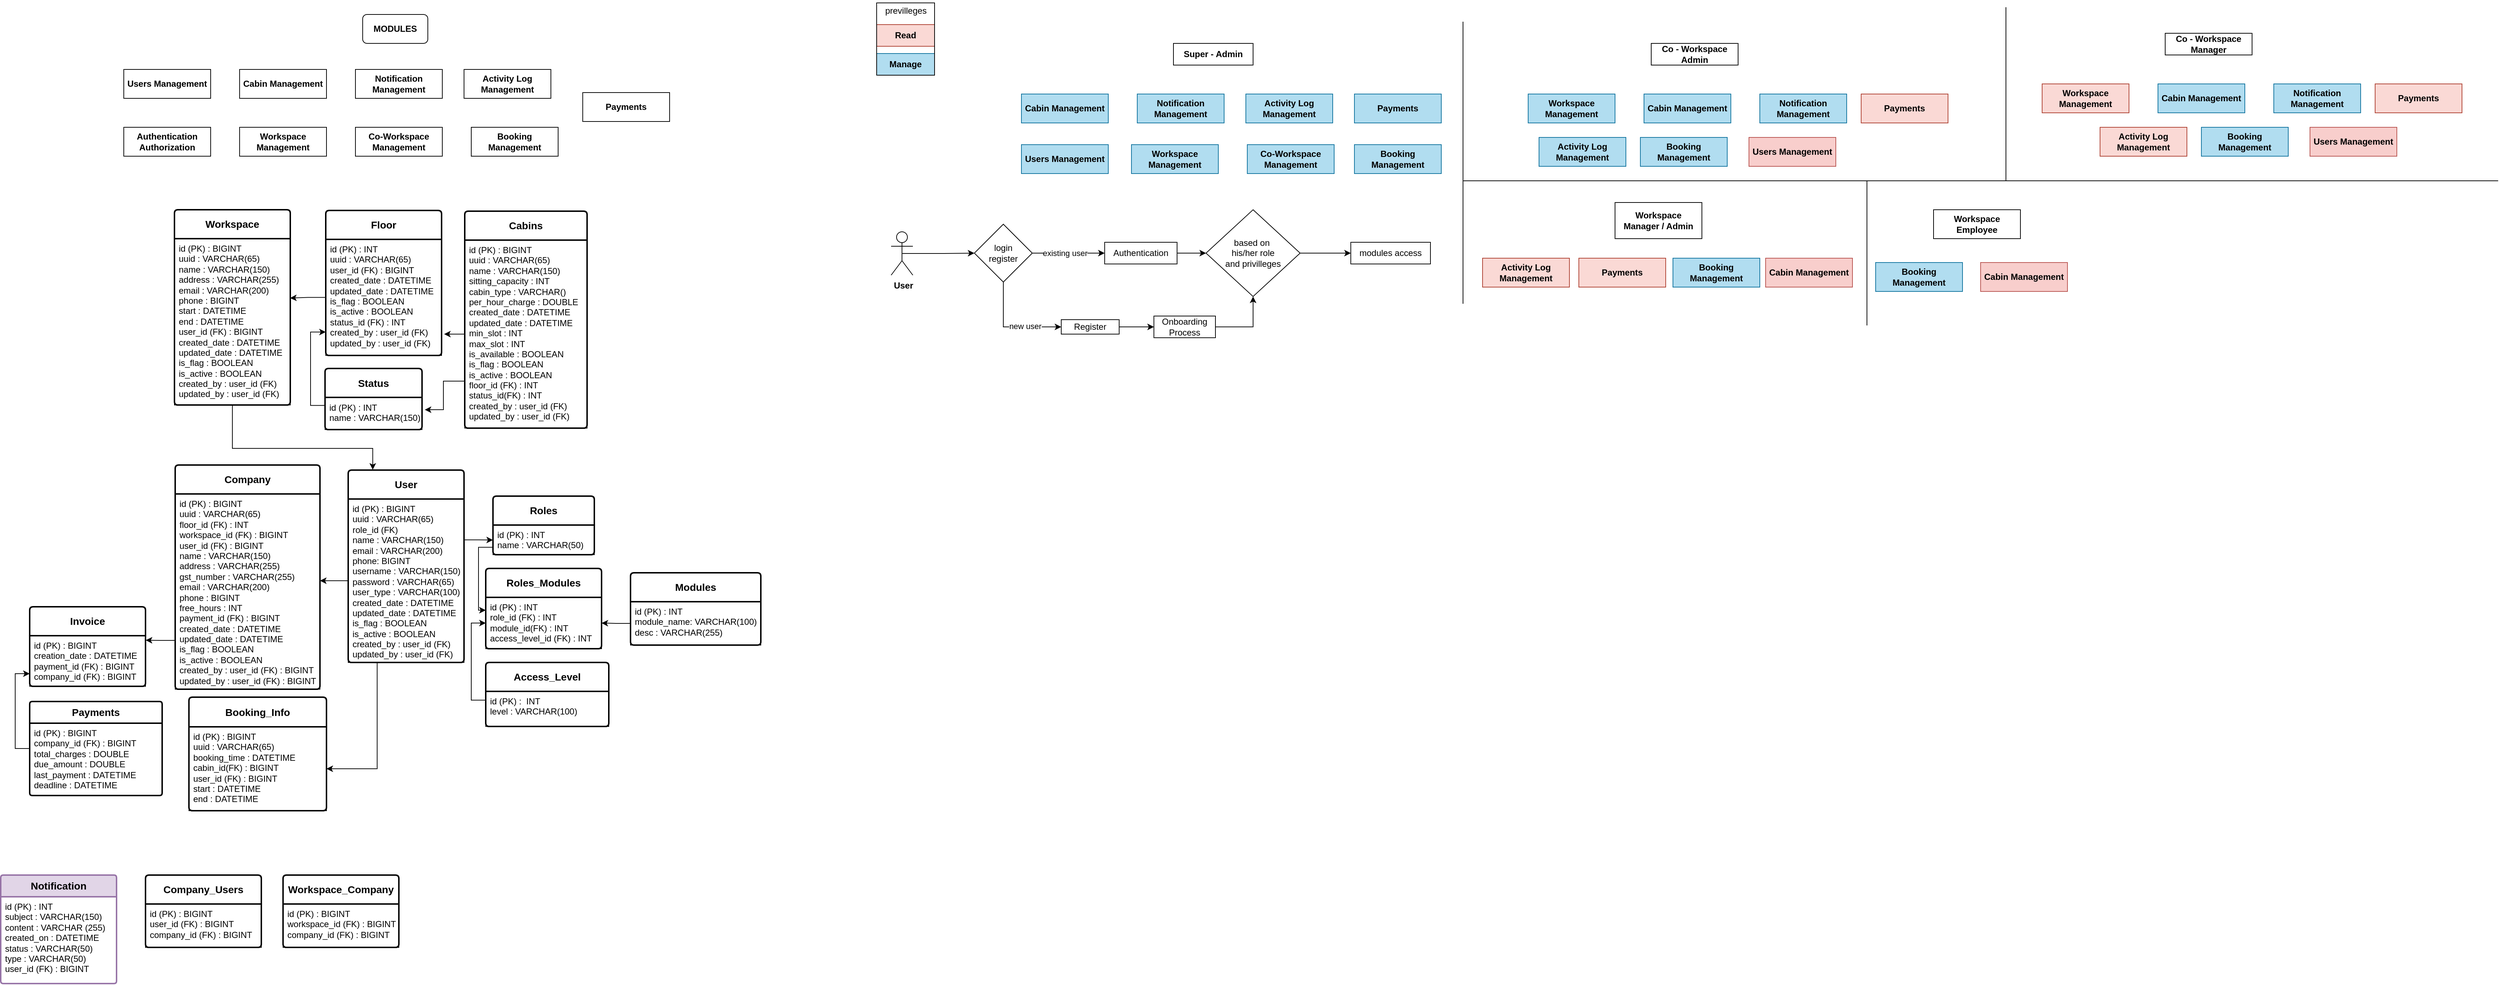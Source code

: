 <mxfile version="26.0.4">
  <diagram name="Page-1" id="Hbr4fW7oNGjuH58WPVC-">
    <mxGraphModel dx="5706" dy="1749" grid="1" gridSize="10" guides="1" tooltips="1" connect="1" arrows="1" fold="1" page="1" pageScale="1" pageWidth="850" pageHeight="1100" math="0" shadow="0">
      <root>
        <mxCell id="0" />
        <mxCell id="1" parent="0" />
        <mxCell id="i0zj9YfqIQTJ_gesHQt6-1" value="&lt;p&gt;&lt;span&gt;&lt;strong&gt;User&lt;/strong&gt;&lt;/span&gt;&lt;/p&gt;" style="swimlane;childLayout=stackLayout;horizontal=1;startSize=40;horizontalStack=0;rounded=1;fontSize=14;fontStyle=0;strokeWidth=2;resizeParent=0;resizeLast=1;shadow=0;dashed=0;align=center;arcSize=4;whiteSpace=wrap;html=1;fillColor=none;" parent="1" vertex="1">
          <mxGeometry x="-3530" y="-440" width="160" height="266" as="geometry" />
        </mxCell>
        <mxCell id="i0zj9YfqIQTJ_gesHQt6-2" value="&lt;div&gt;id (PK) : BIGINT&lt;/div&gt;&lt;div&gt;uuid : VARCHAR(65)&lt;br&gt;&lt;/div&gt;&lt;div&gt;role_id (FK)&lt;/div&gt;name : VARCHAR(150)&lt;br&gt;email : VARCHAR(200)&lt;br&gt;phone: BIGINT&lt;br&gt;&lt;div&gt;username : VARCHAR(150)&lt;br&gt;&lt;/div&gt;password : VARCHAR(65)&lt;br&gt;user_type : VARCHAR(100)&lt;br&gt;&lt;div&gt;created_date : DATETIME&lt;/div&gt;&lt;div&gt;updated_date : DATETIME&lt;/div&gt;&lt;div&gt;is_flag : BOOLEAN&lt;/div&gt;&lt;div&gt;is_active : BOOLEAN&lt;/div&gt;&lt;div&gt;created_by : user_id (FK)&lt;br&gt;updated_by : user_id (FK)&lt;/div&gt;" style="align=left;fillColor=none;spacingLeft=4;fontSize=12;verticalAlign=top;resizable=0;rotatable=0;part=1;html=1;" parent="i0zj9YfqIQTJ_gesHQt6-1" vertex="1">
          <mxGeometry y="40" width="160" height="226" as="geometry" />
        </mxCell>
        <mxCell id="i0zj9YfqIQTJ_gesHQt6-3" value="&lt;p&gt;&lt;span&gt;&lt;strong&gt;Roles&lt;/strong&gt;&lt;/span&gt;&lt;/p&gt;" style="swimlane;childLayout=stackLayout;horizontal=1;startSize=40;horizontalStack=0;rounded=1;fontSize=14;fontStyle=0;strokeWidth=2;resizeParent=0;resizeLast=1;shadow=0;dashed=0;align=center;arcSize=4;whiteSpace=wrap;html=1;fillColor=none;" parent="1" vertex="1">
          <mxGeometry x="-3330" y="-404" width="140" height="81" as="geometry" />
        </mxCell>
        <mxCell id="i0zj9YfqIQTJ_gesHQt6-4" value="id (PK) : INT&lt;br&gt;name : VARCHAR(50)" style="align=left;fillColor=none;spacingLeft=4;fontSize=12;verticalAlign=top;resizable=0;rotatable=0;part=1;html=1;" parent="i0zj9YfqIQTJ_gesHQt6-3" vertex="1">
          <mxGeometry y="40" width="140" height="41" as="geometry" />
        </mxCell>
        <mxCell id="i0zj9YfqIQTJ_gesHQt6-5" value="&lt;p&gt;&lt;span&gt;&lt;strong&gt;Roles_Modules&lt;/strong&gt;&lt;/span&gt;&lt;/p&gt;" style="swimlane;childLayout=stackLayout;horizontal=1;startSize=40;horizontalStack=0;rounded=1;fontSize=14;fontStyle=0;strokeWidth=2;resizeParent=0;resizeLast=1;shadow=0;dashed=0;align=center;arcSize=4;whiteSpace=wrap;html=1;fillColor=none;" parent="1" vertex="1">
          <mxGeometry x="-3340" y="-304" width="160" height="111" as="geometry" />
        </mxCell>
        <mxCell id="i0zj9YfqIQTJ_gesHQt6-6" value="&lt;div&gt;id (PK) : INT&lt;br&gt;role_id (FK) : INT&lt;br&gt;module_id(FK) : INT&lt;br&gt;access_level_id (FK) : INT&lt;/div&gt;" style="align=left;fillColor=none;spacingLeft=4;fontSize=12;verticalAlign=top;resizable=0;rotatable=0;part=1;html=1;" parent="i0zj9YfqIQTJ_gesHQt6-5" vertex="1">
          <mxGeometry y="40" width="160" height="71" as="geometry" />
        </mxCell>
        <mxCell id="i0zj9YfqIQTJ_gesHQt6-7" value="&lt;b&gt;Modules&lt;/b&gt;" style="swimlane;childLayout=stackLayout;horizontal=1;startSize=40;horizontalStack=0;rounded=1;fontSize=14;fontStyle=0;strokeWidth=2;resizeParent=0;resizeLast=1;shadow=0;dashed=0;align=center;arcSize=4;whiteSpace=wrap;html=1;fillColor=none;" parent="1" vertex="1">
          <mxGeometry x="-3140" y="-298" width="180" height="100" as="geometry" />
        </mxCell>
        <mxCell id="i0zj9YfqIQTJ_gesHQt6-8" value="id (PK) : INT&lt;br&gt;module_name: VARCHAR(100)&lt;br&gt;&lt;div&gt;desc : VARCHAR(255)&lt;br&gt;&lt;/div&gt;" style="align=left;fillColor=none;spacingLeft=4;fontSize=12;verticalAlign=top;resizable=0;rotatable=0;part=1;html=1;" parent="i0zj9YfqIQTJ_gesHQt6-7" vertex="1">
          <mxGeometry y="40" width="180" height="60" as="geometry" />
        </mxCell>
        <mxCell id="i0zj9YfqIQTJ_gesHQt6-20" value="&lt;b&gt;Company&lt;/b&gt;" style="swimlane;childLayout=stackLayout;horizontal=1;startSize=40;horizontalStack=0;rounded=1;fontSize=14;fontStyle=0;strokeWidth=2;resizeParent=0;resizeLast=1;shadow=0;dashed=0;align=center;arcSize=4;whiteSpace=wrap;html=1;fillColor=none;" parent="1" vertex="1">
          <mxGeometry x="-3769" y="-447" width="200" height="310" as="geometry" />
        </mxCell>
        <mxCell id="i0zj9YfqIQTJ_gesHQt6-21" value="&lt;div&gt;id (PK) : BIGINT&lt;/div&gt;&lt;div&gt;uuid : VARCHAR(65)&lt;br&gt;&lt;/div&gt;&lt;div&gt;floor_id (FK) : INT&lt;/div&gt;&lt;div&gt;workspace_id (FK) : BIGINT&lt;/div&gt;&lt;div&gt;user_id (FK) : BIGINT&lt;/div&gt;name : VARCHAR(150)&lt;br&gt;address : VARCHAR(255)&lt;br&gt;gst_number : VARCHAR(255)&lt;br&gt;&lt;div&gt;email : VARCHAR(200)&lt;br&gt;&lt;/div&gt;phone : BIGINT&lt;br&gt;&lt;div&gt;free_hours : INT&lt;/div&gt;&lt;div&gt;payment_id (FK) : BIGINT&lt;/div&gt;&lt;div&gt;&lt;div&gt;created_date : DATETIME&lt;/div&gt;&lt;div&gt;updated_date : DATETIME&lt;/div&gt;&lt;div&gt;is_flag : BOOLEAN&lt;/div&gt;&lt;div&gt;is_active : BOOLEAN&lt;div&gt;created_by : user_id (FK) : BIGINT&lt;/div&gt;&lt;div&gt;updated_by : user_id (FK) : BIGINT&lt;/div&gt;&lt;/div&gt;&lt;/div&gt;" style="align=left;fillColor=none;spacingLeft=4;fontSize=12;verticalAlign=top;resizable=0;rotatable=0;part=1;html=1;" parent="i0zj9YfqIQTJ_gesHQt6-20" vertex="1">
          <mxGeometry y="40" width="200" height="270" as="geometry" />
        </mxCell>
        <mxCell id="i0zj9YfqIQTJ_gesHQt6-26" value="&lt;b&gt;Workspace&lt;/b&gt;" style="swimlane;childLayout=stackLayout;horizontal=1;startSize=40;horizontalStack=0;rounded=1;fontSize=14;fontStyle=0;strokeWidth=2;resizeParent=0;resizeLast=1;shadow=0;dashed=0;align=center;arcSize=4;whiteSpace=wrap;html=1;fillColor=none;" parent="1" vertex="1">
          <mxGeometry x="-3770" y="-800" width="160" height="270" as="geometry" />
        </mxCell>
        <mxCell id="i0zj9YfqIQTJ_gesHQt6-27" value="&lt;div&gt;id (PK) : BIGINT&lt;/div&gt;&lt;div&gt;uuid : VARCHAR(65)&lt;br&gt;&lt;/div&gt;name : VARCHAR(150)&lt;br&gt;address : VARCHAR(255)&lt;br&gt;email : VARCHAR(200)&lt;br&gt;&lt;div&gt;phone : BIGINT&lt;/div&gt;&lt;div&gt;&lt;div&gt;start : DATETIME&lt;br&gt;end : DATETIME&lt;br&gt;&lt;/div&gt;&lt;/div&gt;&lt;div&gt;user_id (FK) : BIGINT&lt;/div&gt;&lt;div&gt;&lt;div&gt;&lt;div&gt;created_date : DATETIME&lt;/div&gt;&lt;div&gt;updated_date : DATETIME&lt;/div&gt;&lt;div&gt;is_flag : BOOLEAN&lt;/div&gt;&lt;div&gt;is_active : BOOLEAN&lt;/div&gt;&lt;div&gt;&lt;div&gt;created_by : user_id (FK)&lt;/div&gt;&lt;div&gt;updated_by : user_id (FK)&lt;/div&gt;&lt;/div&gt;&lt;/div&gt;&lt;/div&gt;" style="align=left;fillColor=none;spacingLeft=4;fontSize=12;verticalAlign=top;resizable=0;rotatable=0;part=1;html=1;" parent="i0zj9YfqIQTJ_gesHQt6-26" vertex="1">
          <mxGeometry y="40" width="160" height="230" as="geometry" />
        </mxCell>
        <mxCell id="i0zj9YfqIQTJ_gesHQt6-32" value="&lt;div&gt;&lt;strong&gt;Cabins&lt;/strong&gt;&lt;/div&gt;" style="swimlane;childLayout=stackLayout;horizontal=1;startSize=40;horizontalStack=0;rounded=1;fontSize=14;fontStyle=0;strokeWidth=2;resizeParent=0;resizeLast=1;shadow=0;dashed=0;align=center;arcSize=4;whiteSpace=wrap;html=1;fillColor=none;" parent="1" vertex="1">
          <mxGeometry x="-3369" y="-798" width="169" height="300" as="geometry" />
        </mxCell>
        <mxCell id="i0zj9YfqIQTJ_gesHQt6-33" value="&lt;div&gt;id (PK) : BIGINT&lt;/div&gt;&lt;div&gt;uuid : VARCHAR(65)&lt;br&gt;&lt;/div&gt;name : VARCHAR(150)&lt;br&gt;&lt;div&gt;sitting_capacity : INT&lt;/div&gt;&lt;div&gt;cabin_type : VARCHAR()&lt;br&gt;&lt;/div&gt;&lt;div&gt;per_hour_charge : DOUBLE&lt;br&gt;&lt;/div&gt;&lt;div&gt;&lt;div&gt;created_date : DATETIME&lt;br&gt;&lt;/div&gt;&lt;div&gt;updated_date : DATETIME&lt;/div&gt;&lt;div&gt;min_slot : INT&lt;/div&gt;&lt;div&gt;max_slot : INT&lt;/div&gt;&lt;div&gt;is_available : BOOLEAN&lt;br&gt;&lt;/div&gt;&lt;div&gt;is_flag : BOOLEAN&lt;/div&gt;&lt;div&gt;is_active : BOOLEAN&lt;/div&gt;&lt;/div&gt;&lt;div&gt;floor_id (FK) : INT&lt;/div&gt;&lt;div&gt;status_id(FK) : INT&lt;/div&gt;&lt;div&gt;&lt;div&gt;created_by : user_id (FK)&lt;/div&gt;&lt;div&gt;updated_by : user_id (FK)&lt;/div&gt;&lt;/div&gt;" style="align=left;fillColor=none;spacingLeft=4;fontSize=12;verticalAlign=top;resizable=0;rotatable=0;part=1;html=1;" parent="i0zj9YfqIQTJ_gesHQt6-32" vertex="1">
          <mxGeometry y="40" width="169" height="260" as="geometry" />
        </mxCell>
        <mxCell id="i0zj9YfqIQTJ_gesHQt6-37" value="&lt;b&gt;Status&lt;/b&gt;" style="swimlane;childLayout=stackLayout;horizontal=1;startSize=40;horizontalStack=0;rounded=1;fontSize=14;fontStyle=0;strokeWidth=2;resizeParent=0;resizeLast=1;shadow=0;dashed=0;align=center;arcSize=4;whiteSpace=wrap;html=1;fillColor=none;" parent="1" vertex="1">
          <mxGeometry x="-3562" y="-580.5" width="134" height="84.5" as="geometry" />
        </mxCell>
        <mxCell id="i0zj9YfqIQTJ_gesHQt6-38" value="&lt;div&gt;id (PK) : INT&lt;br&gt;&lt;/div&gt;&lt;div&gt;name : VARCHAR(150)&lt;/div&gt;" style="align=left;fillColor=none;spacingLeft=4;fontSize=12;verticalAlign=top;resizable=0;rotatable=0;part=1;html=1;" parent="i0zj9YfqIQTJ_gesHQt6-37" vertex="1">
          <mxGeometry y="40" width="134" height="44.5" as="geometry" />
        </mxCell>
        <mxCell id="i0zj9YfqIQTJ_gesHQt6-40" value="&lt;p&gt;&lt;span&gt;&lt;strong&gt;Floor&lt;/strong&gt;&lt;/span&gt;&lt;/p&gt;" style="swimlane;childLayout=stackLayout;horizontal=1;startSize=40;horizontalStack=0;rounded=1;fontSize=14;fontStyle=0;strokeWidth=2;resizeParent=0;resizeLast=1;shadow=0;dashed=0;align=center;arcSize=4;whiteSpace=wrap;html=1;fillColor=none;" parent="1" vertex="1">
          <mxGeometry x="-3561" y="-799" width="160" height="200.5" as="geometry">
            <mxRectangle x="-599" y="1382" width="80" height="60" as="alternateBounds" />
          </mxGeometry>
        </mxCell>
        <mxCell id="i0zj9YfqIQTJ_gesHQt6-41" value="&lt;div&gt;id (PK) : INT&lt;/div&gt;&lt;div&gt;uuid : VARCHAR(65)&lt;br&gt;&lt;/div&gt;&lt;div&gt;user_id (FK) : BIGINT&lt;/div&gt;&lt;div&gt;&lt;div&gt;&lt;div&gt;created_date : DATETIME&lt;/div&gt;&lt;div&gt;updated_date : DATETIME&lt;/div&gt;&lt;div&gt;is_flag : BOOLEAN&lt;/div&gt;&lt;div&gt;is_active : BOOLEAN&lt;/div&gt;&lt;div&gt;status_id (FK) : INT&lt;/div&gt;&lt;div&gt;&lt;div&gt;created_by : user_id (FK)&lt;/div&gt;&lt;div&gt;updated_by : user_id (FK)&lt;/div&gt;&lt;/div&gt;&lt;/div&gt;&lt;/div&gt;" style="align=left;fillColor=none;spacingLeft=4;fontSize=12;verticalAlign=top;resizable=0;rotatable=0;part=1;html=1;" parent="i0zj9YfqIQTJ_gesHQt6-40" vertex="1">
          <mxGeometry y="40" width="160" height="160.5" as="geometry" />
        </mxCell>
        <mxCell id="i0zj9YfqIQTJ_gesHQt6-48" value="&lt;b&gt;Booking_Info&lt;/b&gt;" style="swimlane;childLayout=stackLayout;horizontal=1;startSize=41;horizontalStack=0;rounded=1;fontSize=14;fontStyle=0;strokeWidth=2;resizeParent=0;resizeLast=1;shadow=0;dashed=0;align=center;arcSize=4;whiteSpace=wrap;html=1;fillColor=none;" parent="1" vertex="1">
          <mxGeometry x="-3750" y="-126" width="190" height="157" as="geometry" />
        </mxCell>
        <mxCell id="i0zj9YfqIQTJ_gesHQt6-49" value="&lt;div&gt;id (PK) : BIGINT&lt;/div&gt;uuid : VARCHAR(65)&lt;br&gt;&lt;div&gt;booking_time : DATETIME&lt;/div&gt;&lt;div&gt;cabin_id(FK) : BIGINT&lt;/div&gt;user_id (FK) : BIGINT&lt;div&gt;start : DATETIME&lt;/div&gt;&lt;div&gt;end : DATETIME&lt;/div&gt;" style="align=left;fillColor=none;spacingLeft=4;fontSize=12;verticalAlign=top;resizable=0;rotatable=0;part=1;html=1;" parent="i0zj9YfqIQTJ_gesHQt6-48" vertex="1">
          <mxGeometry y="41" width="190" height="116" as="geometry" />
        </mxCell>
        <mxCell id="i0zj9YfqIQTJ_gesHQt6-50" value="&lt;b&gt;Invoice&lt;br&gt;&lt;/b&gt;" style="swimlane;childLayout=stackLayout;horizontal=1;startSize=40;horizontalStack=0;rounded=1;fontSize=14;fontStyle=0;strokeWidth=2;resizeParent=0;resizeLast=1;shadow=0;dashed=0;align=center;arcSize=4;whiteSpace=wrap;html=1;fillColor=none;" parent="1" vertex="1">
          <mxGeometry x="-3970" y="-251" width="160" height="110" as="geometry" />
        </mxCell>
        <mxCell id="i0zj9YfqIQTJ_gesHQt6-51" value="&lt;div&gt;id (PK) : BIGINT&lt;br&gt;&lt;/div&gt;creation_date : DATETIME&lt;br&gt;&lt;div&gt;payment_id (FK) : BIGINT&lt;/div&gt;&lt;div&gt;company_id (FK) : BIGINT&lt;/div&gt;" style="align=left;fillColor=none;spacingLeft=4;fontSize=12;verticalAlign=top;resizable=0;rotatable=0;part=1;html=1;" parent="i0zj9YfqIQTJ_gesHQt6-50" vertex="1">
          <mxGeometry y="40" width="160" height="70" as="geometry" />
        </mxCell>
        <mxCell id="i0zj9YfqIQTJ_gesHQt6-56" value="&lt;b&gt;Notification&lt;/b&gt;" style="swimlane;childLayout=stackLayout;horizontal=1;startSize=30;horizontalStack=0;rounded=1;fontSize=14;fontStyle=0;strokeWidth=2;resizeParent=0;resizeLast=1;shadow=0;dashed=0;align=center;arcSize=4;whiteSpace=wrap;html=1;fillColor=#e1d5e7;strokeColor=#9673a6;" parent="1" vertex="1">
          <mxGeometry x="-4010" y="120" width="160" height="150" as="geometry" />
        </mxCell>
        <mxCell id="i0zj9YfqIQTJ_gesHQt6-57" value="id (PK) : INT&lt;br&gt;subject : VARCHAR(150)&lt;br&gt;content : VARCHAR (255)&lt;br&gt;created_on : DATETIME&lt;br&gt;status : VARCHAR(50)&lt;br&gt;type : VARCHAR(50)&lt;br&gt;user_id (FK) : BIGINT" style="align=left;strokeColor=none;fillColor=none;spacingLeft=4;fontSize=12;verticalAlign=top;resizable=0;rotatable=0;part=1;html=1;" parent="i0zj9YfqIQTJ_gesHQt6-56" vertex="1">
          <mxGeometry y="30" width="160" height="120" as="geometry" />
        </mxCell>
        <mxCell id="i0zj9YfqIQTJ_gesHQt6-75" value="MODULES" style="rounded=1;whiteSpace=wrap;html=1;fontStyle=1" parent="1" vertex="1">
          <mxGeometry x="-3510" y="-1070" width="90" height="40" as="geometry" />
        </mxCell>
        <mxCell id="i0zj9YfqIQTJ_gesHQt6-76" value="&lt;div&gt;Authentication&lt;/div&gt;&lt;div&gt;Authorization&lt;br&gt;&lt;/div&gt;" style="rounded=0;whiteSpace=wrap;html=1;fontStyle=1" parent="1" vertex="1">
          <mxGeometry x="-3840" y="-914" width="120" height="40" as="geometry" />
        </mxCell>
        <mxCell id="i0zj9YfqIQTJ_gesHQt6-77" value="Users Management" style="rounded=0;whiteSpace=wrap;html=1;fontStyle=1" parent="1" vertex="1">
          <mxGeometry x="-3840" y="-994" width="120" height="40" as="geometry" />
        </mxCell>
        <mxCell id="i0zj9YfqIQTJ_gesHQt6-78" value="Co-Workspace Management" style="rounded=0;whiteSpace=wrap;html=1;fontStyle=1" parent="1" vertex="1">
          <mxGeometry x="-3520" y="-914" width="120" height="40" as="geometry" />
        </mxCell>
        <mxCell id="i0zj9YfqIQTJ_gesHQt6-79" value="Workspace Management" style="rounded=0;whiteSpace=wrap;html=1;fontStyle=1" parent="1" vertex="1">
          <mxGeometry x="-3680" y="-914" width="120" height="40" as="geometry" />
        </mxCell>
        <mxCell id="i0zj9YfqIQTJ_gesHQt6-80" value="Booking Management" style="rounded=0;whiteSpace=wrap;html=1;fontStyle=1" parent="1" vertex="1">
          <mxGeometry x="-3360" y="-914" width="120" height="40" as="geometry" />
        </mxCell>
        <mxCell id="i0zj9YfqIQTJ_gesHQt6-81" value="Cabin Management" style="rounded=0;whiteSpace=wrap;html=1;fontStyle=1" parent="1" vertex="1">
          <mxGeometry x="-3680" y="-994" width="120" height="40" as="geometry" />
        </mxCell>
        <mxCell id="i0zj9YfqIQTJ_gesHQt6-82" value="&lt;div&gt;Notification&lt;/div&gt;&lt;div&gt;Management&lt;br&gt;&lt;/div&gt;" style="rounded=0;whiteSpace=wrap;html=1;fontStyle=1" parent="1" vertex="1">
          <mxGeometry x="-3520" y="-994" width="120" height="40" as="geometry" />
        </mxCell>
        <mxCell id="i0zj9YfqIQTJ_gesHQt6-87" value="Activity Log Management" style="rounded=0;whiteSpace=wrap;html=1;fontStyle=1" parent="1" vertex="1">
          <mxGeometry x="-3370" y="-994" width="120" height="40" as="geometry" />
        </mxCell>
        <mxCell id="i0zj9YfqIQTJ_gesHQt6-98" value="Users Management" style="rounded=0;whiteSpace=wrap;html=1;fillColor=#b1ddf0;strokeColor=#10739e;fontStyle=1" parent="1" vertex="1">
          <mxGeometry x="-2600" y="-890" width="120" height="40" as="geometry" />
        </mxCell>
        <mxCell id="i0zj9YfqIQTJ_gesHQt6-99" value="Co-Workspace Management" style="rounded=0;whiteSpace=wrap;html=1;fillColor=#b1ddf0;strokeColor=#10739e;fontStyle=1" parent="1" vertex="1">
          <mxGeometry x="-2288" y="-890" width="120" height="40" as="geometry" />
        </mxCell>
        <mxCell id="i0zj9YfqIQTJ_gesHQt6-100" value="Workspace Management" style="rounded=0;whiteSpace=wrap;html=1;fillColor=#b1ddf0;strokeColor=#10739e;fontStyle=1" parent="1" vertex="1">
          <mxGeometry x="-2448" y="-890" width="120" height="40" as="geometry" />
        </mxCell>
        <mxCell id="i0zj9YfqIQTJ_gesHQt6-101" value="Booking Management" style="rounded=0;whiteSpace=wrap;html=1;fillColor=#b1ddf0;strokeColor=#10739e;fontStyle=1" parent="1" vertex="1">
          <mxGeometry x="-2140" y="-890" width="120" height="40" as="geometry" />
        </mxCell>
        <mxCell id="i0zj9YfqIQTJ_gesHQt6-102" value="Cabin Management" style="rounded=0;whiteSpace=wrap;html=1;fillColor=#b1ddf0;strokeColor=#10739e;fontStyle=1" parent="1" vertex="1">
          <mxGeometry x="-2600" y="-960" width="120" height="40" as="geometry" />
        </mxCell>
        <mxCell id="i0zj9YfqIQTJ_gesHQt6-103" value="&lt;div&gt;Notification&lt;/div&gt;&lt;div&gt;Management&lt;br&gt;&lt;/div&gt;" style="rounded=0;whiteSpace=wrap;html=1;fillColor=#b1ddf0;strokeColor=#10739e;fontStyle=1" parent="1" vertex="1">
          <mxGeometry x="-2440" y="-960" width="120" height="40" as="geometry" />
        </mxCell>
        <mxCell id="i0zj9YfqIQTJ_gesHQt6-106" value="Activity Log Management" style="rounded=0;whiteSpace=wrap;html=1;fillColor=#b1ddf0;strokeColor=#10739e;fontStyle=1" parent="1" vertex="1">
          <mxGeometry x="-2290" y="-960" width="120" height="40" as="geometry" />
        </mxCell>
        <mxCell id="i0zj9YfqIQTJ_gesHQt6-107" value="Super - Admin" style="rounded=0;whiteSpace=wrap;html=1;fontStyle=1" parent="1" vertex="1">
          <mxGeometry x="-2390" y="-1030" width="110" height="30" as="geometry" />
        </mxCell>
        <mxCell id="i0zj9YfqIQTJ_gesHQt6-111" value="Workspace Management" style="rounded=0;whiteSpace=wrap;html=1;fillColor=#b1ddf0;strokeColor=#10739e;fontStyle=1" parent="1" vertex="1">
          <mxGeometry x="-1900" y="-960" width="120" height="40" as="geometry" />
        </mxCell>
        <mxCell id="i0zj9YfqIQTJ_gesHQt6-112" value="Booking Management" style="rounded=0;whiteSpace=wrap;html=1;fillColor=#b1ddf0;strokeColor=#10739e;fontStyle=1" parent="1" vertex="1">
          <mxGeometry x="-1745" y="-900" width="120" height="40" as="geometry" />
        </mxCell>
        <mxCell id="i0zj9YfqIQTJ_gesHQt6-113" value="Cabin Management" style="rounded=0;whiteSpace=wrap;html=1;fillColor=#b1ddf0;strokeColor=#10739e;fontStyle=1" parent="1" vertex="1">
          <mxGeometry x="-1740" y="-960" width="120" height="40" as="geometry" />
        </mxCell>
        <mxCell id="i0zj9YfqIQTJ_gesHQt6-114" value="&lt;div&gt;Notification&lt;/div&gt;&lt;div&gt;Management&lt;br&gt;&lt;/div&gt;" style="rounded=0;whiteSpace=wrap;html=1;fillColor=#b1ddf0;strokeColor=#10739e;fontStyle=1" parent="1" vertex="1">
          <mxGeometry x="-1580" y="-960" width="120" height="40" as="geometry" />
        </mxCell>
        <mxCell id="i0zj9YfqIQTJ_gesHQt6-115" value="Activity Log Management" style="rounded=0;whiteSpace=wrap;html=1;fillColor=#b1ddf0;strokeColor=#10739e;fontStyle=1" parent="1" vertex="1">
          <mxGeometry x="-1885" y="-900" width="120" height="40" as="geometry" />
        </mxCell>
        <mxCell id="i0zj9YfqIQTJ_gesHQt6-116" value="&lt;div&gt;Co - Workspace Admin&lt;br&gt;&lt;/div&gt;" style="rounded=0;whiteSpace=wrap;html=1;fontStyle=1" parent="1" vertex="1">
          <mxGeometry x="-1730" y="-1030" width="120" height="30" as="geometry" />
        </mxCell>
        <mxCell id="i0zj9YfqIQTJ_gesHQt6-125" value="Booking Management" style="rounded=0;whiteSpace=wrap;html=1;fillColor=#b1ddf0;strokeColor=#10739e;fontStyle=1" parent="1" vertex="1">
          <mxGeometry x="-1700" y="-733" width="120" height="40" as="geometry" />
        </mxCell>
        <mxCell id="i0zj9YfqIQTJ_gesHQt6-128" value="Activity Log Management" style="rounded=0;whiteSpace=wrap;html=1;fillColor=#fad9d5;strokeColor=#ae4132;fontStyle=1" parent="1" vertex="1">
          <mxGeometry x="-1963" y="-733" width="120" height="40" as="geometry" />
        </mxCell>
        <mxCell id="i0zj9YfqIQTJ_gesHQt6-129" value="&lt;div&gt;Workspace&lt;/div&gt;&lt;div&gt;Manager / Admin&lt;br&gt;&lt;/div&gt;" style="rounded=0;whiteSpace=wrap;html=1;fontStyle=1" parent="1" vertex="1">
          <mxGeometry x="-1780" y="-810" width="120" height="50" as="geometry" />
        </mxCell>
        <mxCell id="i0zj9YfqIQTJ_gesHQt6-130" value="Booking Management" style="rounded=0;whiteSpace=wrap;html=1;fillColor=#b1ddf0;strokeColor=#10739e;fontStyle=1" parent="1" vertex="1">
          <mxGeometry x="-1420" y="-727" width="120" height="40" as="geometry" />
        </mxCell>
        <mxCell id="i0zj9YfqIQTJ_gesHQt6-134" value="&lt;div&gt;Workspace&lt;/div&gt;&lt;div&gt;Employee&lt;/div&gt;" style="rounded=0;whiteSpace=wrap;html=1;fontStyle=1" parent="1" vertex="1">
          <mxGeometry x="-1340" y="-800" width="120" height="40" as="geometry" />
        </mxCell>
        <mxCell id="ZUwX_merdfJP2ijp_3mD-3" value="" style="endArrow=none;html=1;rounded=0;" parent="1" edge="1">
          <mxGeometry width="50" height="50" relative="1" as="geometry">
            <mxPoint x="-1990" y="-670" as="sourcePoint" />
            <mxPoint x="-1990" y="-1060" as="targetPoint" />
          </mxGeometry>
        </mxCell>
        <mxCell id="ZUwX_merdfJP2ijp_3mD-4" value="" style="endArrow=none;html=1;rounded=0;" parent="1" edge="1">
          <mxGeometry width="50" height="50" relative="1" as="geometry">
            <mxPoint x="-1990" y="-840" as="sourcePoint" />
            <mxPoint x="-560" y="-840" as="targetPoint" />
          </mxGeometry>
        </mxCell>
        <mxCell id="ZUwX_merdfJP2ijp_3mD-5" value="" style="endArrow=none;html=1;rounded=0;" parent="1" edge="1">
          <mxGeometry width="50" height="50" relative="1" as="geometry">
            <mxPoint x="-1432" y="-640" as="sourcePoint" />
            <mxPoint x="-1432" y="-840" as="targetPoint" />
          </mxGeometry>
        </mxCell>
        <mxCell id="6uWzE0YaMPxojv6-Itjr-15" value="Users Management" style="rounded=0;whiteSpace=wrap;html=1;fillColor=#f8cecc;strokeColor=#b85450;fontStyle=1" parent="1" vertex="1">
          <mxGeometry x="-1595" y="-900" width="120" height="40" as="geometry" />
        </mxCell>
        <mxCell id="6uWzE0YaMPxojv6-Itjr-22" value="Activity Log Management" style="rounded=0;whiteSpace=wrap;html=1;fillColor=#fad9d5;strokeColor=#ae4132;fontStyle=1" parent="1" vertex="1">
          <mxGeometry x="-1275" y="-727" width="120" height="40" as="geometry" />
        </mxCell>
        <mxCell id="6uWzE0YaMPxojv6-Itjr-25" value="Cabin Management" style="rounded=0;whiteSpace=wrap;html=1;fillColor=#f8cecc;strokeColor=#b85450;fontStyle=1" parent="1" vertex="1">
          <mxGeometry x="-1572" y="-733" width="120" height="40" as="geometry" />
        </mxCell>
        <mxCell id="6uWzE0YaMPxojv6-Itjr-26" value="Cabin Management" style="rounded=0;whiteSpace=wrap;html=1;fillColor=#f8cecc;strokeColor=#b85450;fontStyle=1" parent="1" vertex="1">
          <mxGeometry x="-1275" y="-727" width="120" height="40" as="geometry" />
        </mxCell>
        <mxCell id="4vm6ZICzEzsJQvAmWLZo-16" style="edgeStyle=orthogonalEdgeStyle;rounded=0;orthogonalLoop=1;jettySize=auto;html=1;exitX=0;exitY=0.5;exitDx=0;exitDy=0;entryX=0;entryY=0.75;entryDx=0;entryDy=0;" edge="1" parent="1" source="6uWzE0YaMPxojv6-Itjr-37" target="i0zj9YfqIQTJ_gesHQt6-51">
          <mxGeometry relative="1" as="geometry" />
        </mxCell>
        <mxCell id="6uWzE0YaMPxojv6-Itjr-37" value="&lt;b&gt;Payments&lt;/b&gt;" style="swimlane;childLayout=stackLayout;horizontal=1;startSize=30;horizontalStack=0;rounded=1;fontSize=14;fontStyle=0;strokeWidth=2;resizeParent=0;resizeLast=1;shadow=0;dashed=0;align=center;arcSize=4;whiteSpace=wrap;html=1;fillColor=none;" parent="1" vertex="1">
          <mxGeometry x="-3970" y="-120" width="183" height="130" as="geometry" />
        </mxCell>
        <mxCell id="6uWzE0YaMPxojv6-Itjr-38" value="&lt;div&gt;id (PK) : BIGINT&lt;br&gt;&lt;/div&gt;company_id (FK) : BIGINT&lt;div&gt;total_charges : DOUBLE&lt;/div&gt;&lt;div&gt;due_amount : DOUBLE&lt;br&gt;&lt;/div&gt;&lt;div&gt;last_payment : DATETIME&lt;br&gt;&lt;/div&gt;&lt;div&gt;deadline : DATETIME&lt;/div&gt;" style="align=left;strokeColor=none;fillColor=none;spacingLeft=4;fontSize=12;verticalAlign=top;resizable=0;rotatable=0;part=1;html=1;" parent="6uWzE0YaMPxojv6-Itjr-37" vertex="1">
          <mxGeometry y="30" width="183" height="100" as="geometry" />
        </mxCell>
        <mxCell id="6uWzE0YaMPxojv6-Itjr-40" value="Payments" style="rounded=0;whiteSpace=wrap;html=1;fontStyle=1" parent="1" vertex="1">
          <mxGeometry x="-3206" y="-962" width="120" height="40" as="geometry" />
        </mxCell>
        <mxCell id="6uWzE0YaMPxojv6-Itjr-41" value="Payments" style="rounded=0;whiteSpace=wrap;html=1;fillColor=#b1ddf0;strokeColor=#10739e;fontStyle=1" parent="1" vertex="1">
          <mxGeometry x="-2140" y="-960" width="120" height="40" as="geometry" />
        </mxCell>
        <mxCell id="6uWzE0YaMPxojv6-Itjr-42" value="Payments" style="rounded=0;whiteSpace=wrap;html=1;fillColor=#fad9d5;strokeColor=#ae4132;fontStyle=1" parent="1" vertex="1">
          <mxGeometry x="-1440" y="-960" width="120" height="40" as="geometry" />
        </mxCell>
        <mxCell id="6uWzE0YaMPxojv6-Itjr-43" value="Payments" style="rounded=0;whiteSpace=wrap;html=1;fillColor=#fad9d5;strokeColor=#ae4132;fontStyle=1" parent="1" vertex="1">
          <mxGeometry x="-1830" y="-733" width="120" height="40" as="geometry" />
        </mxCell>
        <mxCell id="6uWzE0YaMPxojv6-Itjr-53" value="&lt;b&gt;Company_Users&lt;br&gt;&lt;/b&gt;" style="swimlane;childLayout=stackLayout;horizontal=1;startSize=40;horizontalStack=0;rounded=1;fontSize=14;fontStyle=0;strokeWidth=2;resizeParent=0;resizeLast=1;shadow=0;dashed=0;align=center;arcSize=4;whiteSpace=wrap;html=1;fillColor=none;" parent="1" vertex="1">
          <mxGeometry x="-3810" y="120" width="160" height="100" as="geometry" />
        </mxCell>
        <mxCell id="6uWzE0YaMPxojv6-Itjr-54" value="&lt;div&gt;id (PK) : BIGINT&lt;/div&gt;&lt;div&gt;user_id (FK) : BIGINT&lt;/div&gt;&lt;div&gt;company_id (FK) : BIGINT&lt;/div&gt;" style="align=left;fillColor=none;spacingLeft=4;fontSize=12;verticalAlign=top;resizable=0;rotatable=0;part=1;html=1;" parent="6uWzE0YaMPxojv6-Itjr-53" vertex="1">
          <mxGeometry y="40" width="160" height="60" as="geometry" />
        </mxCell>
        <mxCell id="6uWzE0YaMPxojv6-Itjr-69" style="edgeStyle=orthogonalEdgeStyle;rounded=0;orthogonalLoop=1;jettySize=auto;html=1;exitX=0.5;exitY=0.5;exitDx=0;exitDy=0;exitPerimeter=0;entryX=0;entryY=0.5;entryDx=0;entryDy=0;" parent="1" source="6uWzE0YaMPxojv6-Itjr-70" target="6uWzE0YaMPxojv6-Itjr-75" edge="1">
          <mxGeometry relative="1" as="geometry">
            <mxPoint x="-2655" y="-740" as="targetPoint" />
          </mxGeometry>
        </mxCell>
        <mxCell id="6uWzE0YaMPxojv6-Itjr-71" value="" style="edgeStyle=orthogonalEdgeStyle;rounded=0;orthogonalLoop=1;jettySize=auto;html=1;" parent="1" source="6uWzE0YaMPxojv6-Itjr-75" target="6uWzE0YaMPxojv6-Itjr-77" edge="1">
          <mxGeometry relative="1" as="geometry" />
        </mxCell>
        <mxCell id="6uWzE0YaMPxojv6-Itjr-72" value="existing user" style="edgeLabel;html=1;align=center;verticalAlign=middle;resizable=0;points=[];" parent="6uWzE0YaMPxojv6-Itjr-71" vertex="1" connectable="0">
          <mxGeometry x="-0.114" relative="1" as="geometry">
            <mxPoint as="offset" />
          </mxGeometry>
        </mxCell>
        <mxCell id="6uWzE0YaMPxojv6-Itjr-73" value="" style="edgeStyle=orthogonalEdgeStyle;rounded=0;orthogonalLoop=1;jettySize=auto;html=1;entryX=0;entryY=0.5;entryDx=0;entryDy=0;exitX=0.5;exitY=1;exitDx=0;exitDy=0;" parent="1" source="6uWzE0YaMPxojv6-Itjr-75" target="6uWzE0YaMPxojv6-Itjr-79" edge="1">
          <mxGeometry relative="1" as="geometry" />
        </mxCell>
        <mxCell id="6uWzE0YaMPxojv6-Itjr-119" value="new user" style="edgeLabel;html=1;align=center;verticalAlign=middle;resizable=0;points=[];" parent="6uWzE0YaMPxojv6-Itjr-73" vertex="1" connectable="0">
          <mxGeometry x="0.286" y="1" relative="1" as="geometry">
            <mxPoint as="offset" />
          </mxGeometry>
        </mxCell>
        <mxCell id="6uWzE0YaMPxojv6-Itjr-75" value="&lt;div&gt;login&lt;/div&gt;&lt;div&gt;register&lt;br&gt;&lt;/div&gt;" style="rhombus;whiteSpace=wrap;html=1;" parent="1" vertex="1">
          <mxGeometry x="-2665" y="-780" width="80" height="80" as="geometry" />
        </mxCell>
        <mxCell id="6uWzE0YaMPxojv6-Itjr-76" value="" style="edgeStyle=orthogonalEdgeStyle;rounded=0;orthogonalLoop=1;jettySize=auto;html=1;" parent="1" source="6uWzE0YaMPxojv6-Itjr-82" target="6uWzE0YaMPxojv6-Itjr-80" edge="1">
          <mxGeometry relative="1" as="geometry" />
        </mxCell>
        <mxCell id="6uWzE0YaMPxojv6-Itjr-77" value="&lt;div&gt;Authentication&lt;/div&gt;" style="whiteSpace=wrap;html=1;" parent="1" vertex="1">
          <mxGeometry x="-2485" y="-755" width="100" height="30" as="geometry" />
        </mxCell>
        <mxCell id="6uWzE0YaMPxojv6-Itjr-78" style="edgeStyle=orthogonalEdgeStyle;rounded=0;orthogonalLoop=1;jettySize=auto;html=1;exitX=1;exitY=0.5;exitDx=0;exitDy=0;" parent="1" source="6uWzE0YaMPxojv6-Itjr-87" target="6uWzE0YaMPxojv6-Itjr-82" edge="1">
          <mxGeometry relative="1" as="geometry" />
        </mxCell>
        <mxCell id="6uWzE0YaMPxojv6-Itjr-79" value="Register" style="whiteSpace=wrap;html=1;" parent="1" vertex="1">
          <mxGeometry x="-2545" y="-648" width="80" height="20" as="geometry" />
        </mxCell>
        <mxCell id="6uWzE0YaMPxojv6-Itjr-80" value="modules access" style="whiteSpace=wrap;html=1;" parent="1" vertex="1">
          <mxGeometry x="-2145" y="-755" width="110" height="30" as="geometry" />
        </mxCell>
        <mxCell id="6uWzE0YaMPxojv6-Itjr-81" value="" style="edgeStyle=orthogonalEdgeStyle;rounded=0;orthogonalLoop=1;jettySize=auto;html=1;" parent="1" source="6uWzE0YaMPxojv6-Itjr-77" target="6uWzE0YaMPxojv6-Itjr-82" edge="1">
          <mxGeometry relative="1" as="geometry">
            <mxPoint x="-2385" y="-740" as="sourcePoint" />
            <mxPoint x="-2285" y="-740" as="targetPoint" />
          </mxGeometry>
        </mxCell>
        <mxCell id="6uWzE0YaMPxojv6-Itjr-82" value="&lt;div&gt;based on&amp;nbsp;&lt;/div&gt;&lt;div&gt;his/her role&lt;/div&gt;&lt;div&gt;and privilleges&lt;br&gt;&lt;/div&gt;" style="rhombus;whiteSpace=wrap;html=1;" parent="1" vertex="1">
          <mxGeometry x="-2345" y="-800" width="130" height="120" as="geometry" />
        </mxCell>
        <mxCell id="6uWzE0YaMPxojv6-Itjr-88" value="" style="edgeStyle=orthogonalEdgeStyle;rounded=0;orthogonalLoop=1;jettySize=auto;html=1;exitX=1;exitY=0.5;exitDx=0;exitDy=0;" parent="1" source="6uWzE0YaMPxojv6-Itjr-79" target="6uWzE0YaMPxojv6-Itjr-87" edge="1">
          <mxGeometry relative="1" as="geometry">
            <mxPoint x="-2465" y="-638" as="sourcePoint" />
            <mxPoint x="-2280" y="-680" as="targetPoint" />
          </mxGeometry>
        </mxCell>
        <mxCell id="6uWzE0YaMPxojv6-Itjr-87" value="Onboarding Process" style="rounded=0;whiteSpace=wrap;html=1;" parent="1" vertex="1">
          <mxGeometry x="-2417" y="-653" width="85" height="30" as="geometry" />
        </mxCell>
        <mxCell id="6uWzE0YaMPxojv6-Itjr-97" value="" style="group" parent="1" vertex="1" connectable="0">
          <mxGeometry x="-2800" y="-1090" width="80" height="104" as="geometry" />
        </mxCell>
        <mxCell id="i0zj9YfqIQTJ_gesHQt6-137" value="Read" style="rounded=0;whiteSpace=wrap;html=1;fillColor=#fad9d5;strokeColor=#ae4132;fontStyle=1" parent="6uWzE0YaMPxojv6-Itjr-97" vertex="1">
          <mxGeometry y="34" width="80" height="30" as="geometry" />
        </mxCell>
        <mxCell id="i0zj9YfqIQTJ_gesHQt6-138" value="Manage" style="rounded=0;whiteSpace=wrap;html=1;fillColor=#b1ddf0;strokeColor=#10739e;fontStyle=1" parent="6uWzE0YaMPxojv6-Itjr-97" vertex="1">
          <mxGeometry y="74" width="80" height="30" as="geometry" />
        </mxCell>
        <mxCell id="6uWzE0YaMPxojv6-Itjr-95" value="" style="endArrow=none;html=1;rounded=0;" parent="6uWzE0YaMPxojv6-Itjr-97" edge="1">
          <mxGeometry width="50" height="50" relative="1" as="geometry">
            <mxPoint y="104" as="sourcePoint" />
            <mxPoint y="104" as="targetPoint" />
            <Array as="points">
              <mxPoint y="4" />
              <mxPoint x="80" y="4" />
              <mxPoint x="80" y="104" />
            </Array>
          </mxGeometry>
        </mxCell>
        <mxCell id="6uWzE0YaMPxojv6-Itjr-96" value="previlleges" style="text;html=1;align=center;verticalAlign=middle;resizable=0;points=[];autosize=1;strokeColor=none;fillColor=none;" parent="6uWzE0YaMPxojv6-Itjr-97" vertex="1">
          <mxGeometry width="80" height="30" as="geometry" />
        </mxCell>
        <mxCell id="6uWzE0YaMPxojv6-Itjr-108" value="Workspace Management" style="rounded=0;whiteSpace=wrap;html=1;fillColor=#fad9d5;strokeColor=#ae4132;fontStyle=1" parent="1" vertex="1">
          <mxGeometry x="-1190" y="-974" width="120" height="40" as="geometry" />
        </mxCell>
        <mxCell id="6uWzE0YaMPxojv6-Itjr-109" value="Booking Management" style="rounded=0;whiteSpace=wrap;html=1;fillColor=#b1ddf0;strokeColor=#10739e;fontStyle=1" parent="1" vertex="1">
          <mxGeometry x="-970" y="-914" width="120" height="40" as="geometry" />
        </mxCell>
        <mxCell id="6uWzE0YaMPxojv6-Itjr-110" value="Cabin Management" style="rounded=0;whiteSpace=wrap;html=1;fillColor=#b1ddf0;strokeColor=#10739e;fontStyle=1" parent="1" vertex="1">
          <mxGeometry x="-1030" y="-974" width="120" height="40" as="geometry" />
        </mxCell>
        <mxCell id="6uWzE0YaMPxojv6-Itjr-111" value="&lt;div&gt;Notification&lt;/div&gt;&lt;div&gt;Management&lt;br&gt;&lt;/div&gt;" style="rounded=0;whiteSpace=wrap;html=1;fillColor=#b1ddf0;strokeColor=#10739e;fontStyle=1" parent="1" vertex="1">
          <mxGeometry x="-870" y="-974" width="120" height="40" as="geometry" />
        </mxCell>
        <mxCell id="6uWzE0YaMPxojv6-Itjr-112" value="Activity Log Management" style="rounded=0;whiteSpace=wrap;html=1;fillColor=#fad9d5;strokeColor=#ae4132;fontStyle=1" parent="1" vertex="1">
          <mxGeometry x="-1110" y="-914" width="120" height="40" as="geometry" />
        </mxCell>
        <mxCell id="6uWzE0YaMPxojv6-Itjr-113" value="&lt;div&gt;Co - Workspace&lt;/div&gt;&lt;div&gt;Manager&lt;br&gt;&lt;/div&gt;" style="rounded=0;whiteSpace=wrap;html=1;fontStyle=1" parent="1" vertex="1">
          <mxGeometry x="-1020" y="-1044" width="120" height="30" as="geometry" />
        </mxCell>
        <mxCell id="6uWzE0YaMPxojv6-Itjr-114" value="Users Management" style="rounded=0;whiteSpace=wrap;html=1;fillColor=#f8cecc;strokeColor=#b85450;fontStyle=1" parent="1" vertex="1">
          <mxGeometry x="-820" y="-914" width="120" height="40" as="geometry" />
        </mxCell>
        <mxCell id="6uWzE0YaMPxojv6-Itjr-115" value="Payments" style="rounded=0;whiteSpace=wrap;html=1;fillColor=#fad9d5;strokeColor=#ae4132;fontStyle=1" parent="1" vertex="1">
          <mxGeometry x="-730" y="-974" width="120" height="40" as="geometry" />
        </mxCell>
        <mxCell id="6uWzE0YaMPxojv6-Itjr-116" value="" style="endArrow=none;html=1;rounded=0;" parent="1" edge="1">
          <mxGeometry width="50" height="50" relative="1" as="geometry">
            <mxPoint x="-1240" y="-840" as="sourcePoint" />
            <mxPoint x="-1240" y="-1080" as="targetPoint" />
          </mxGeometry>
        </mxCell>
        <mxCell id="0eJWnnc1Xxg4jgkRf44u-47" style="edgeStyle=orthogonalEdgeStyle;rounded=0;orthogonalLoop=1;jettySize=auto;html=1;exitX=0;exitY=0.5;exitDx=0;exitDy=0;entryX=0;entryY=0.25;entryDx=0;entryDy=0;" parent="1" edge="1">
          <mxGeometry relative="1" as="geometry">
            <Array as="points">
              <mxPoint x="-4950.09" y="-660" />
              <mxPoint x="-4950.09" y="-180" />
            </Array>
            <mxPoint x="-4920.09" y="-180.25" as="targetPoint" />
          </mxGeometry>
        </mxCell>
        <mxCell id="0eJWnnc1Xxg4jgkRf44u-48" style="edgeStyle=orthogonalEdgeStyle;rounded=0;orthogonalLoop=1;jettySize=auto;html=1;exitX=0;exitY=0.5;exitDx=0;exitDy=0;entryX=-0.003;entryY=0.203;entryDx=0;entryDy=0;entryPerimeter=0;" parent="1" edge="1">
          <mxGeometry relative="1" as="geometry">
            <Array as="points">
              <mxPoint x="-4905.09" y="-679" />
              <mxPoint x="-4970.09" y="-679" />
              <mxPoint x="-4970.09" y="121" />
            </Array>
            <mxPoint x="-4920.57" y="120.6" as="targetPoint" />
          </mxGeometry>
        </mxCell>
        <mxCell id="0eJWnnc1Xxg4jgkRf44u-49" style="edgeStyle=orthogonalEdgeStyle;rounded=0;orthogonalLoop=1;jettySize=auto;html=1;exitX=0;exitY=0.5;exitDx=0;exitDy=0;entryX=0;entryY=0.25;entryDx=0;entryDy=0;" parent="1" edge="1">
          <mxGeometry relative="1" as="geometry">
            <Array as="points">
              <mxPoint x="-5000.09" y="180" />
              <mxPoint x="-5000.09" y="-472" />
            </Array>
            <mxPoint x="-4920.09" y="-472.25" as="targetPoint" />
          </mxGeometry>
        </mxCell>
        <mxCell id="0eJWnnc1Xxg4jgkRf44u-85" value="" style="group" parent="1" vertex="1" connectable="0">
          <mxGeometry x="-2800" y="-769.5" width="70" height="89.5" as="geometry" />
        </mxCell>
        <mxCell id="6uWzE0YaMPxojv6-Itjr-70" value="Actor" style="shape=umlActor;verticalLabelPosition=bottom;verticalAlign=top;html=1;outlineConnect=0;fontStyle=1" parent="0eJWnnc1Xxg4jgkRf44u-85" vertex="1">
          <mxGeometry x="20" width="30" height="60" as="geometry" />
        </mxCell>
        <mxCell id="6uWzE0YaMPxojv6-Itjr-84" value="&lt;b style=&quot;background-color: light-dark(#ffffff, var(--ge-dark-color, #121212));&quot;&gt;&amp;nbsp;&amp;nbsp; User&amp;nbsp;&amp;nbsp; &lt;br&gt;&lt;/b&gt;" style="text;html=1;align=center;verticalAlign=middle;resizable=0;points=[];autosize=1;strokeColor=none;fillColor=none;" parent="0eJWnnc1Xxg4jgkRf44u-85" vertex="1">
          <mxGeometry y="59.5" width="70" height="30" as="geometry" />
        </mxCell>
        <mxCell id="4vm6ZICzEzsJQvAmWLZo-2" value="&lt;b&gt;Access_Level&lt;/b&gt;" style="swimlane;childLayout=stackLayout;horizontal=1;startSize=40;horizontalStack=0;rounded=1;fontSize=14;fontStyle=0;strokeWidth=2;resizeParent=0;resizeLast=1;shadow=0;dashed=0;align=center;arcSize=4;whiteSpace=wrap;html=1;fillColor=none;" vertex="1" parent="1">
          <mxGeometry x="-3340" y="-174" width="170" height="88.5" as="geometry" />
        </mxCell>
        <mxCell id="4vm6ZICzEzsJQvAmWLZo-3" value="id (PK) :&amp;nbsp; INT&lt;br&gt;level : VARCHAR(100)" style="align=left;fillColor=none;spacingLeft=4;fontSize=12;verticalAlign=top;resizable=0;rotatable=0;part=1;html=1;" vertex="1" parent="4vm6ZICzEzsJQvAmWLZo-2">
          <mxGeometry y="40" width="170" height="48.5" as="geometry" />
        </mxCell>
        <mxCell id="4vm6ZICzEzsJQvAmWLZo-8" style="edgeStyle=orthogonalEdgeStyle;rounded=0;orthogonalLoop=1;jettySize=auto;html=1;exitX=1;exitY=0.25;exitDx=0;exitDy=0;entryX=0;entryY=0.75;entryDx=0;entryDy=0;" edge="1" parent="1" source="i0zj9YfqIQTJ_gesHQt6-2" target="i0zj9YfqIQTJ_gesHQt6-3">
          <mxGeometry relative="1" as="geometry" />
        </mxCell>
        <mxCell id="4vm6ZICzEzsJQvAmWLZo-11" value="" style="edgeStyle=orthogonalEdgeStyle;rounded=0;orthogonalLoop=1;jettySize=auto;html=1;" edge="1" parent="1" source="i0zj9YfqIQTJ_gesHQt6-8" target="i0zj9YfqIQTJ_gesHQt6-6">
          <mxGeometry relative="1" as="geometry" />
        </mxCell>
        <mxCell id="4vm6ZICzEzsJQvAmWLZo-12" style="edgeStyle=orthogonalEdgeStyle;rounded=0;orthogonalLoop=1;jettySize=auto;html=1;exitX=0;exitY=0.25;exitDx=0;exitDy=0;entryX=0;entryY=0.5;entryDx=0;entryDy=0;" edge="1" parent="1" source="4vm6ZICzEzsJQvAmWLZo-3" target="i0zj9YfqIQTJ_gesHQt6-6">
          <mxGeometry relative="1" as="geometry" />
        </mxCell>
        <mxCell id="4vm6ZICzEzsJQvAmWLZo-13" style="edgeStyle=orthogonalEdgeStyle;rounded=0;orthogonalLoop=1;jettySize=auto;html=1;exitX=0;exitY=0.75;exitDx=0;exitDy=0;entryX=1.002;entryY=0.089;entryDx=0;entryDy=0;entryPerimeter=0;" edge="1" parent="1" source="i0zj9YfqIQTJ_gesHQt6-21" target="i0zj9YfqIQTJ_gesHQt6-51">
          <mxGeometry relative="1" as="geometry" />
        </mxCell>
        <mxCell id="4vm6ZICzEzsJQvAmWLZo-18" style="edgeStyle=orthogonalEdgeStyle;rounded=0;orthogonalLoop=1;jettySize=auto;html=1;exitX=0;exitY=0.5;exitDx=0;exitDy=0;entryX=0.998;entryY=0.357;entryDx=0;entryDy=0;entryPerimeter=0;" edge="1" parent="1" source="i0zj9YfqIQTJ_gesHQt6-41" target="i0zj9YfqIQTJ_gesHQt6-27">
          <mxGeometry relative="1" as="geometry" />
        </mxCell>
        <mxCell id="4vm6ZICzEzsJQvAmWLZo-19" style="edgeStyle=orthogonalEdgeStyle;rounded=0;orthogonalLoop=1;jettySize=auto;html=1;exitX=0;exitY=0.25;exitDx=0;exitDy=0;entryX=0;entryY=0.798;entryDx=0;entryDy=0;entryPerimeter=0;" edge="1" parent="1" source="i0zj9YfqIQTJ_gesHQt6-38" target="i0zj9YfqIQTJ_gesHQt6-41">
          <mxGeometry relative="1" as="geometry" />
        </mxCell>
        <mxCell id="4vm6ZICzEzsJQvAmWLZo-21" style="edgeStyle=orthogonalEdgeStyle;rounded=0;orthogonalLoop=1;jettySize=auto;html=1;exitX=0;exitY=0.75;exitDx=0;exitDy=0;entryX=0;entryY=0.25;entryDx=0;entryDy=0;" edge="1" parent="1" source="i0zj9YfqIQTJ_gesHQt6-4" target="i0zj9YfqIQTJ_gesHQt6-6">
          <mxGeometry relative="1" as="geometry" />
        </mxCell>
        <mxCell id="4vm6ZICzEzsJQvAmWLZo-22" value="&lt;b&gt;Workspace_Company&lt;/b&gt;" style="swimlane;childLayout=stackLayout;horizontal=1;startSize=40;horizontalStack=0;rounded=1;fontSize=14;fontStyle=0;strokeWidth=2;resizeParent=0;resizeLast=1;shadow=0;dashed=0;align=center;arcSize=4;whiteSpace=wrap;html=1;fillColor=none;" vertex="1" parent="1">
          <mxGeometry x="-3620" y="120" width="160" height="100" as="geometry" />
        </mxCell>
        <mxCell id="4vm6ZICzEzsJQvAmWLZo-23" value="&lt;div&gt;id (PK) : BIGINT&lt;/div&gt;&lt;div&gt;workspace_id (FK) : BIGINT&lt;/div&gt;&lt;div&gt;company_id (FK) : BIGINT&lt;/div&gt;" style="align=left;fillColor=none;spacingLeft=4;fontSize=12;verticalAlign=top;resizable=0;rotatable=0;part=1;html=1;" vertex="1" parent="4vm6ZICzEzsJQvAmWLZo-22">
          <mxGeometry y="40" width="160" height="60" as="geometry" />
        </mxCell>
        <mxCell id="4vm6ZICzEzsJQvAmWLZo-27" style="edgeStyle=orthogonalEdgeStyle;rounded=0;orthogonalLoop=1;jettySize=auto;html=1;exitX=0;exitY=0.75;exitDx=0;exitDy=0;entryX=1.028;entryY=0.383;entryDx=0;entryDy=0;entryPerimeter=0;" edge="1" parent="1" source="i0zj9YfqIQTJ_gesHQt6-33" target="i0zj9YfqIQTJ_gesHQt6-38">
          <mxGeometry relative="1" as="geometry" />
        </mxCell>
        <mxCell id="4vm6ZICzEzsJQvAmWLZo-29" style="edgeStyle=orthogonalEdgeStyle;rounded=0;orthogonalLoop=1;jettySize=auto;html=1;exitX=0;exitY=0.5;exitDx=0;exitDy=0;entryX=1.022;entryY=0.814;entryDx=0;entryDy=0;entryPerimeter=0;" edge="1" parent="1" source="i0zj9YfqIQTJ_gesHQt6-33" target="i0zj9YfqIQTJ_gesHQt6-41">
          <mxGeometry relative="1" as="geometry" />
        </mxCell>
        <mxCell id="4vm6ZICzEzsJQvAmWLZo-31" style="edgeStyle=orthogonalEdgeStyle;rounded=0;orthogonalLoop=1;jettySize=auto;html=1;exitX=0.25;exitY=1;exitDx=0;exitDy=0;entryX=1;entryY=0.5;entryDx=0;entryDy=0;" edge="1" parent="1" source="i0zj9YfqIQTJ_gesHQt6-2" target="i0zj9YfqIQTJ_gesHQt6-49">
          <mxGeometry relative="1" as="geometry" />
        </mxCell>
        <mxCell id="4vm6ZICzEzsJQvAmWLZo-33" style="edgeStyle=orthogonalEdgeStyle;rounded=0;orthogonalLoop=1;jettySize=auto;html=1;exitX=0;exitY=0.5;exitDx=0;exitDy=0;entryX=1;entryY=0.446;entryDx=0;entryDy=0;entryPerimeter=0;" edge="1" parent="1" source="i0zj9YfqIQTJ_gesHQt6-2" target="i0zj9YfqIQTJ_gesHQt6-21">
          <mxGeometry relative="1" as="geometry" />
        </mxCell>
        <mxCell id="4vm6ZICzEzsJQvAmWLZo-34" style="edgeStyle=orthogonalEdgeStyle;rounded=0;orthogonalLoop=1;jettySize=auto;html=1;exitX=0.5;exitY=1;exitDx=0;exitDy=0;entryX=0.212;entryY=-0.002;entryDx=0;entryDy=0;entryPerimeter=0;" edge="1" parent="1" source="i0zj9YfqIQTJ_gesHQt6-27" target="i0zj9YfqIQTJ_gesHQt6-1">
          <mxGeometry relative="1" as="geometry">
            <Array as="points">
              <mxPoint x="-3690" y="-470" />
              <mxPoint x="-3496" y="-470" />
            </Array>
          </mxGeometry>
        </mxCell>
      </root>
    </mxGraphModel>
  </diagram>
</mxfile>
